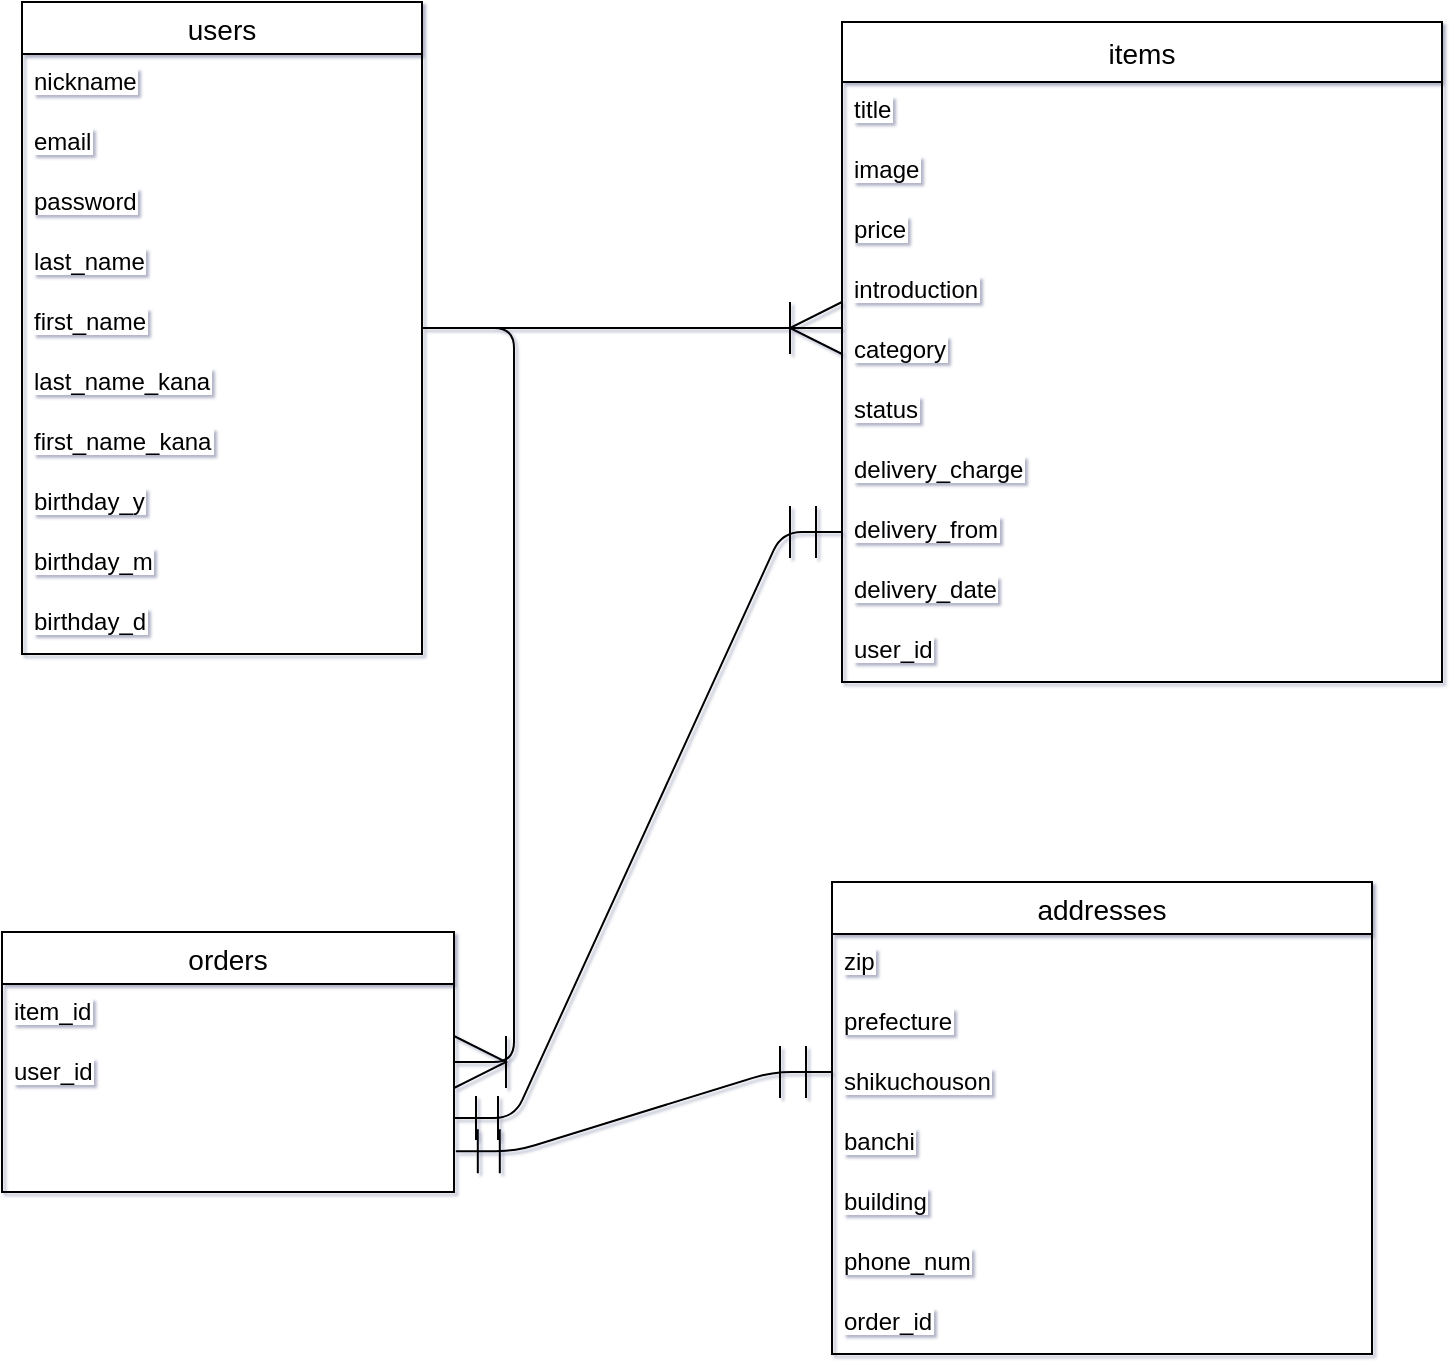 <mxfile>
    <diagram id="yMavvISScdKKxhhSurgb" name="ページ1">
        <mxGraphModel dx="941" dy="604" grid="1" gridSize="10" guides="1" tooltips="1" connect="1" arrows="1" fold="1" page="1" pageScale="1" pageWidth="827" pageHeight="1169" background="#ffffff" math="0" shadow="1">
            <root>
                <mxCell id="0"/>
                <mxCell id="1" parent="0"/>
                <mxCell id="0izrfsNFi2XIte1MWETJ-1" value="users" style="swimlane;fontStyle=0;childLayout=stackLayout;horizontal=1;startSize=26;horizontalStack=0;resizeParent=1;resizeParentMax=0;resizeLast=0;collapsible=1;marginBottom=0;align=center;fontSize=14;labelBackgroundColor=#FFFFFF;fontColor=#000000;labelBorderColor=none;" vertex="1" parent="1">
                    <mxGeometry x="80" y="120" width="200" height="326" as="geometry"/>
                </mxCell>
                <mxCell id="0izrfsNFi2XIte1MWETJ-2" value="nickname" style="text;strokeColor=none;fillColor=none;spacingLeft=4;spacingRight=4;overflow=hidden;rotatable=0;points=[[0,0.5],[1,0.5]];portConstraint=eastwest;fontSize=12;labelBackgroundColor=#FFFFFF;fontColor=#000000;labelBorderColor=none;" vertex="1" parent="0izrfsNFi2XIte1MWETJ-1">
                    <mxGeometry y="26" width="200" height="30" as="geometry"/>
                </mxCell>
                <mxCell id="0izrfsNFi2XIte1MWETJ-3" value="email" style="text;strokeColor=none;fillColor=none;spacingLeft=4;spacingRight=4;overflow=hidden;rotatable=0;points=[[0,0.5],[1,0.5]];portConstraint=eastwest;fontSize=12;labelBackgroundColor=#FFFFFF;fontColor=#000000;labelBorderColor=none;" vertex="1" parent="0izrfsNFi2XIte1MWETJ-1">
                    <mxGeometry y="56" width="200" height="30" as="geometry"/>
                </mxCell>
                <mxCell id="0izrfsNFi2XIte1MWETJ-4" value="password" style="text;strokeColor=none;fillColor=none;spacingLeft=4;spacingRight=4;overflow=hidden;rotatable=0;points=[[0,0.5],[1,0.5]];portConstraint=eastwest;fontSize=12;labelBackgroundColor=#FFFFFF;fontColor=#000000;labelBorderColor=none;" vertex="1" parent="0izrfsNFi2XIte1MWETJ-1">
                    <mxGeometry y="86" width="200" height="30" as="geometry"/>
                </mxCell>
                <mxCell id="0izrfsNFi2XIte1MWETJ-76" value="last_name" style="text;strokeColor=none;fillColor=none;spacingLeft=4;spacingRight=4;overflow=hidden;rotatable=0;points=[[0,0.5],[1,0.5]];portConstraint=eastwest;fontSize=12;labelBackgroundColor=#FFFFFF;fontColor=#000000;labelBorderColor=none;" vertex="1" parent="0izrfsNFi2XIte1MWETJ-1">
                    <mxGeometry y="116" width="200" height="30" as="geometry"/>
                </mxCell>
                <mxCell id="0izrfsNFi2XIte1MWETJ-77" value="first_name" style="text;strokeColor=none;fillColor=none;spacingLeft=4;spacingRight=4;overflow=hidden;rotatable=0;points=[[0,0.5],[1,0.5]];portConstraint=eastwest;fontSize=12;labelBackgroundColor=#FFFFFF;fontColor=#000000;labelBorderColor=none;" vertex="1" parent="0izrfsNFi2XIte1MWETJ-1">
                    <mxGeometry y="146" width="200" height="30" as="geometry"/>
                </mxCell>
                <mxCell id="0izrfsNFi2XIte1MWETJ-78" value="last_name_kana" style="text;strokeColor=none;fillColor=none;spacingLeft=4;spacingRight=4;overflow=hidden;rotatable=0;points=[[0,0.5],[1,0.5]];portConstraint=eastwest;fontSize=12;labelBackgroundColor=#FFFFFF;fontColor=#000000;labelBorderColor=none;" vertex="1" parent="0izrfsNFi2XIte1MWETJ-1">
                    <mxGeometry y="176" width="200" height="30" as="geometry"/>
                </mxCell>
                <mxCell id="0izrfsNFi2XIte1MWETJ-79" value="first_name_kana" style="text;strokeColor=none;fillColor=none;spacingLeft=4;spacingRight=4;overflow=hidden;rotatable=0;points=[[0,0.5],[1,0.5]];portConstraint=eastwest;fontSize=12;labelBackgroundColor=#FFFFFF;fontColor=#000000;labelBorderColor=none;" vertex="1" parent="0izrfsNFi2XIte1MWETJ-1">
                    <mxGeometry y="206" width="200" height="30" as="geometry"/>
                </mxCell>
                <mxCell id="0izrfsNFi2XIte1MWETJ-80" value="birthday_y" style="text;strokeColor=none;fillColor=none;spacingLeft=4;spacingRight=4;overflow=hidden;rotatable=0;points=[[0,0.5],[1,0.5]];portConstraint=eastwest;fontSize=12;labelBackgroundColor=#FFFFFF;fontColor=#000000;labelBorderColor=none;" vertex="1" parent="0izrfsNFi2XIte1MWETJ-1">
                    <mxGeometry y="236" width="200" height="30" as="geometry"/>
                </mxCell>
                <mxCell id="0izrfsNFi2XIte1MWETJ-81" value="birthday_m" style="text;strokeColor=none;fillColor=none;spacingLeft=4;spacingRight=4;overflow=hidden;rotatable=0;points=[[0,0.5],[1,0.5]];portConstraint=eastwest;fontSize=12;labelBackgroundColor=#FFFFFF;fontColor=#000000;labelBorderColor=none;" vertex="1" parent="0izrfsNFi2XIte1MWETJ-1">
                    <mxGeometry y="266" width="200" height="30" as="geometry"/>
                </mxCell>
                <mxCell id="0izrfsNFi2XIte1MWETJ-82" value="birthday_d" style="text;strokeColor=none;fillColor=none;spacingLeft=4;spacingRight=4;overflow=hidden;rotatable=0;points=[[0,0.5],[1,0.5]];portConstraint=eastwest;fontSize=12;labelBackgroundColor=#FFFFFF;fontColor=#000000;labelBorderColor=none;" vertex="1" parent="0izrfsNFi2XIte1MWETJ-1">
                    <mxGeometry y="296" width="200" height="30" as="geometry"/>
                </mxCell>
                <mxCell id="0izrfsNFi2XIte1MWETJ-57" value="items" style="swimlane;fontStyle=0;childLayout=stackLayout;horizontal=1;startSize=30;horizontalStack=0;resizeParent=1;resizeParentMax=0;resizeLast=0;collapsible=1;marginBottom=0;align=center;fontSize=14;labelBackgroundColor=#FFFFFF;fontColor=#000000;labelBorderColor=none;" vertex="1" parent="1">
                    <mxGeometry x="490" y="130" width="300" height="330" as="geometry">
                        <mxRectangle x="470" y="120" width="70" height="26" as="alternateBounds"/>
                    </mxGeometry>
                </mxCell>
                <mxCell id="0izrfsNFi2XIte1MWETJ-58" value="title" style="text;strokeColor=none;fillColor=none;spacingLeft=4;spacingRight=4;overflow=hidden;rotatable=0;points=[[0,0.5],[1,0.5]];portConstraint=eastwest;fontSize=12;labelBackgroundColor=#FFFFFF;fontColor=#000000;labelBorderColor=none;" vertex="1" parent="0izrfsNFi2XIte1MWETJ-57">
                    <mxGeometry y="30" width="300" height="30" as="geometry"/>
                </mxCell>
                <mxCell id="0izrfsNFi2XIte1MWETJ-92" value="image" style="text;strokeColor=none;fillColor=none;spacingLeft=4;spacingRight=4;overflow=hidden;rotatable=0;points=[[0,0.5],[1,0.5]];portConstraint=eastwest;fontSize=12;labelBackgroundColor=#FFFFFF;fontColor=#000000;labelBorderColor=none;" vertex="1" parent="0izrfsNFi2XIte1MWETJ-57">
                    <mxGeometry y="60" width="300" height="30" as="geometry"/>
                </mxCell>
                <mxCell id="0izrfsNFi2XIte1MWETJ-59" value="price&#10;" style="text;strokeColor=none;fillColor=none;spacingLeft=4;spacingRight=4;overflow=hidden;rotatable=0;points=[[0,0.5],[1,0.5]];portConstraint=eastwest;fontSize=12;labelBackgroundColor=#FFFFFF;fontColor=#000000;labelBorderColor=none;" vertex="1" parent="0izrfsNFi2XIte1MWETJ-57">
                    <mxGeometry y="90" width="300" height="30" as="geometry"/>
                </mxCell>
                <mxCell id="0izrfsNFi2XIte1MWETJ-60" value="introduction" style="text;strokeColor=none;fillColor=none;spacingLeft=4;spacingRight=4;overflow=hidden;rotatable=0;points=[[0,0.5],[1,0.5]];portConstraint=eastwest;fontSize=12;labelBackgroundColor=#FFFFFF;fontColor=#000000;labelBorderColor=none;" vertex="1" parent="0izrfsNFi2XIte1MWETJ-57">
                    <mxGeometry y="120" width="300" height="30" as="geometry"/>
                </mxCell>
                <mxCell id="0izrfsNFi2XIte1MWETJ-84" value="category" style="text;strokeColor=none;fillColor=none;spacingLeft=4;spacingRight=4;overflow=hidden;rotatable=0;points=[[0,0.5],[1,0.5]];portConstraint=eastwest;fontSize=12;labelBackgroundColor=#FFFFFF;fontColor=#000000;labelBorderColor=none;" vertex="1" parent="0izrfsNFi2XIte1MWETJ-57">
                    <mxGeometry y="150" width="300" height="30" as="geometry"/>
                </mxCell>
                <mxCell id="0izrfsNFi2XIte1MWETJ-85" value="status" style="text;strokeColor=none;fillColor=none;spacingLeft=4;spacingRight=4;overflow=hidden;rotatable=0;points=[[0,0.5],[1,0.5]];portConstraint=eastwest;fontSize=12;labelBackgroundColor=#FFFFFF;fontColor=#000000;labelBorderColor=none;" vertex="1" parent="0izrfsNFi2XIte1MWETJ-57">
                    <mxGeometry y="180" width="300" height="30" as="geometry"/>
                </mxCell>
                <mxCell id="0izrfsNFi2XIte1MWETJ-86" value="delivery_charge" style="text;strokeColor=none;fillColor=none;spacingLeft=4;spacingRight=4;overflow=hidden;rotatable=0;points=[[0,0.5],[1,0.5]];portConstraint=eastwest;fontSize=12;labelBackgroundColor=#FFFFFF;fontColor=#000000;labelBorderColor=none;" vertex="1" parent="0izrfsNFi2XIte1MWETJ-57">
                    <mxGeometry y="210" width="300" height="30" as="geometry"/>
                </mxCell>
                <mxCell id="0izrfsNFi2XIte1MWETJ-88" value="delivery_from" style="text;strokeColor=none;fillColor=none;spacingLeft=4;spacingRight=4;overflow=hidden;rotatable=0;points=[[0,0.5],[1,0.5]];portConstraint=eastwest;fontSize=12;labelBackgroundColor=#FFFFFF;fontColor=#000000;labelBorderColor=none;" vertex="1" parent="0izrfsNFi2XIte1MWETJ-57">
                    <mxGeometry y="240" width="300" height="30" as="geometry"/>
                </mxCell>
                <mxCell id="0izrfsNFi2XIte1MWETJ-89" value="delivery_date" style="text;strokeColor=none;fillColor=none;spacingLeft=4;spacingRight=4;overflow=hidden;rotatable=0;points=[[0,0.5],[1,0.5]];portConstraint=eastwest;fontSize=12;labelBackgroundColor=#FFFFFF;fontColor=#000000;labelBorderColor=none;" vertex="1" parent="0izrfsNFi2XIte1MWETJ-57">
                    <mxGeometry y="270" width="300" height="30" as="geometry"/>
                </mxCell>
                <mxCell id="0izrfsNFi2XIte1MWETJ-97" value="user_id" style="text;strokeColor=none;fillColor=none;spacingLeft=4;spacingRight=4;overflow=hidden;rotatable=0;points=[[0,0.5],[1,0.5]];portConstraint=eastwest;fontSize=12;labelBackgroundColor=#FFFFFF;fontColor=#000000;labelBorderColor=none;" vertex="1" parent="0izrfsNFi2XIte1MWETJ-57">
                    <mxGeometry y="300" width="300" height="30" as="geometry"/>
                </mxCell>
                <mxCell id="0izrfsNFi2XIte1MWETJ-61" value="" style="edgeStyle=entityRelationEdgeStyle;fontSize=12;html=1;endArrow=ERoneToMany;jumpSize=13;endSize=24;startSize=20;entryX=0;entryY=0.1;entryDx=0;entryDy=0;entryPerimeter=0;labelBackgroundColor=#FFFFFF;fontColor=#000000;labelBorderColor=none;" edge="1" parent="1" source="0izrfsNFi2XIte1MWETJ-1" target="0izrfsNFi2XIte1MWETJ-84">
                    <mxGeometry width="100" height="100" relative="1" as="geometry">
                        <mxPoint x="360" y="360" as="sourcePoint"/>
                        <mxPoint x="460" y="260" as="targetPoint"/>
                    </mxGeometry>
                </mxCell>
                <mxCell id="0izrfsNFi2XIte1MWETJ-63" value="orders" style="swimlane;fontStyle=0;childLayout=stackLayout;horizontal=1;startSize=26;horizontalStack=0;resizeParent=1;resizeParentMax=0;resizeLast=0;collapsible=1;marginBottom=0;align=center;fontSize=14;labelBackgroundColor=#FFFFFF;fontColor=#000000;labelBorderColor=none;" vertex="1" parent="1">
                    <mxGeometry x="70" y="585" width="226" height="130" as="geometry"/>
                </mxCell>
                <mxCell id="0izrfsNFi2XIte1MWETJ-64" value="item_id" style="text;strokeColor=none;fillColor=none;spacingLeft=4;spacingRight=4;overflow=hidden;rotatable=0;points=[[0,0.5],[1,0.5]];portConstraint=eastwest;fontSize=12;labelBackgroundColor=#FFFFFF;fontColor=#000000;labelBorderColor=none;" vertex="1" parent="0izrfsNFi2XIte1MWETJ-63">
                    <mxGeometry y="26" width="226" height="30" as="geometry"/>
                </mxCell>
                <mxCell id="0izrfsNFi2XIte1MWETJ-94" value="user_id" style="text;strokeColor=none;fillColor=none;spacingLeft=4;spacingRight=4;overflow=hidden;rotatable=0;points=[[0,0.5],[1,0.5]];portConstraint=eastwest;fontSize=12;labelBackgroundColor=#FFFFFF;fontColor=#000000;labelBorderColor=none;" vertex="1" parent="0izrfsNFi2XIte1MWETJ-63">
                    <mxGeometry y="56" width="226" height="74" as="geometry"/>
                </mxCell>
                <mxCell id="0izrfsNFi2XIte1MWETJ-67" value="addresses" style="swimlane;fontStyle=0;childLayout=stackLayout;horizontal=1;startSize=26;horizontalStack=0;resizeParent=1;resizeParentMax=0;resizeLast=0;collapsible=1;marginBottom=0;align=center;fontSize=14;labelBackgroundColor=#FFFFFF;fontColor=#000000;labelBorderColor=none;" vertex="1" parent="1">
                    <mxGeometry x="485" y="560" width="270" height="236" as="geometry"/>
                </mxCell>
                <mxCell id="0izrfsNFi2XIte1MWETJ-68" value="zip" style="text;strokeColor=none;fillColor=none;spacingLeft=4;spacingRight=4;overflow=hidden;rotatable=0;points=[[0,0.5],[1,0.5]];portConstraint=eastwest;fontSize=12;labelBackgroundColor=#FFFFFF;fontColor=#000000;labelBorderColor=none;" vertex="1" parent="0izrfsNFi2XIte1MWETJ-67">
                    <mxGeometry y="26" width="270" height="30" as="geometry"/>
                </mxCell>
                <mxCell id="0izrfsNFi2XIte1MWETJ-69" value="prefecture" style="text;strokeColor=none;fillColor=none;spacingLeft=4;spacingRight=4;overflow=hidden;rotatable=0;points=[[0,0.5],[1,0.5]];portConstraint=eastwest;fontSize=12;labelBackgroundColor=#FFFFFF;fontColor=#000000;labelBorderColor=none;" vertex="1" parent="0izrfsNFi2XIte1MWETJ-67">
                    <mxGeometry y="56" width="270" height="30" as="geometry"/>
                </mxCell>
                <mxCell id="0izrfsNFi2XIte1MWETJ-70" value="shikuchouson" style="text;strokeColor=none;fillColor=none;spacingLeft=4;spacingRight=4;overflow=hidden;rotatable=0;points=[[0,0.5],[1,0.5]];portConstraint=eastwest;fontSize=12;labelBackgroundColor=#FFFFFF;fontColor=#000000;labelBorderColor=none;" vertex="1" parent="0izrfsNFi2XIte1MWETJ-67">
                    <mxGeometry y="86" width="270" height="30" as="geometry"/>
                </mxCell>
                <mxCell id="0izrfsNFi2XIte1MWETJ-75" value="banchi" style="text;strokeColor=none;fillColor=none;spacingLeft=4;spacingRight=4;overflow=hidden;rotatable=0;points=[[0,0.5],[1,0.5]];portConstraint=eastwest;fontSize=12;labelBackgroundColor=#FFFFFF;fontColor=#000000;labelBorderColor=none;" vertex="1" parent="0izrfsNFi2XIte1MWETJ-67">
                    <mxGeometry y="116" width="270" height="30" as="geometry"/>
                </mxCell>
                <mxCell id="0izrfsNFi2XIte1MWETJ-93" value="building" style="text;strokeColor=none;fillColor=none;spacingLeft=4;spacingRight=4;overflow=hidden;rotatable=0;points=[[0,0.5],[1,0.5]];portConstraint=eastwest;fontSize=12;labelBackgroundColor=#FFFFFF;fontColor=#000000;labelBorderColor=none;" vertex="1" parent="0izrfsNFi2XIte1MWETJ-67">
                    <mxGeometry y="146" width="270" height="30" as="geometry"/>
                </mxCell>
                <mxCell id="0izrfsNFi2XIte1MWETJ-91" value="phone_num" style="text;strokeColor=none;fillColor=none;spacingLeft=4;spacingRight=4;overflow=hidden;rotatable=0;points=[[0,0.5],[1,0.5]];portConstraint=eastwest;fontSize=12;labelBackgroundColor=#FFFFFF;fontColor=#000000;labelBorderColor=none;" vertex="1" parent="0izrfsNFi2XIte1MWETJ-67">
                    <mxGeometry y="176" width="270" height="30" as="geometry"/>
                </mxCell>
                <mxCell id="0izrfsNFi2XIte1MWETJ-96" value="order_id" style="text;strokeColor=none;fillColor=none;spacingLeft=4;spacingRight=4;overflow=hidden;rotatable=0;points=[[0,0.5],[1,0.5]];portConstraint=eastwest;fontSize=12;labelBackgroundColor=#FFFFFF;fontColor=#000000;labelBorderColor=none;" vertex="1" parent="0izrfsNFi2XIte1MWETJ-67">
                    <mxGeometry y="206" width="270" height="30" as="geometry"/>
                </mxCell>
                <mxCell id="0izrfsNFi2XIte1MWETJ-71" value="" style="edgeStyle=entityRelationEdgeStyle;fontSize=12;html=1;endArrow=ERoneToMany;startSize=20;endSize=24;jumpSize=13;labelBackgroundColor=#FFFFFF;fontColor=#000000;labelBorderColor=none;" edge="1" parent="1" source="0izrfsNFi2XIte1MWETJ-1" target="0izrfsNFi2XIte1MWETJ-63">
                    <mxGeometry width="100" height="100" relative="1" as="geometry">
                        <mxPoint x="170" y="240" as="sourcePoint"/>
                        <mxPoint x="460" y="260" as="targetPoint"/>
                    </mxGeometry>
                </mxCell>
                <mxCell id="0izrfsNFi2XIte1MWETJ-72" value="" style="edgeStyle=entityRelationEdgeStyle;fontSize=12;html=1;endArrow=ERmandOne;startArrow=ERmandOne;startSize=20;endSize=24;jumpSize=13;entryX=0;entryY=0.3;entryDx=0;entryDy=0;entryPerimeter=0;exitX=1.004;exitY=0.787;exitDx=0;exitDy=0;exitPerimeter=0;labelBackgroundColor=#FFFFFF;fontColor=#000000;labelBorderColor=none;" edge="1" parent="1" target="0izrfsNFi2XIte1MWETJ-70">
                    <mxGeometry width="100" height="100" relative="1" as="geometry">
                        <mxPoint x="296.904" y="694.61" as="sourcePoint"/>
                        <mxPoint x="406" y="420" as="targetPoint"/>
                    </mxGeometry>
                </mxCell>
                <mxCell id="0izrfsNFi2XIte1MWETJ-73" value="" style="edgeStyle=entityRelationEdgeStyle;fontSize=12;html=1;endArrow=ERmandOne;startArrow=ERmandOne;startSize=20;endSize=24;jumpSize=13;labelBackgroundColor=#FFFFFF;fontColor=#000000;labelBorderColor=none;" edge="1" parent="1" source="0izrfsNFi2XIte1MWETJ-94" target="0izrfsNFi2XIte1MWETJ-88">
                    <mxGeometry width="100" height="100" relative="1" as="geometry">
                        <mxPoint x="310" y="450" as="sourcePoint"/>
                        <mxPoint x="460" y="260" as="targetPoint"/>
                    </mxGeometry>
                </mxCell>
            </root>
        </mxGraphModel>
    </diagram>
</mxfile>